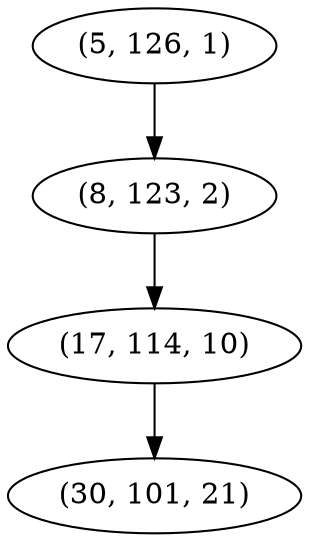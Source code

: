 digraph tree {
    "(5, 126, 1)";
    "(8, 123, 2)";
    "(17, 114, 10)";
    "(30, 101, 21)";
    "(5, 126, 1)" -> "(8, 123, 2)";
    "(8, 123, 2)" -> "(17, 114, 10)";
    "(17, 114, 10)" -> "(30, 101, 21)";
}
